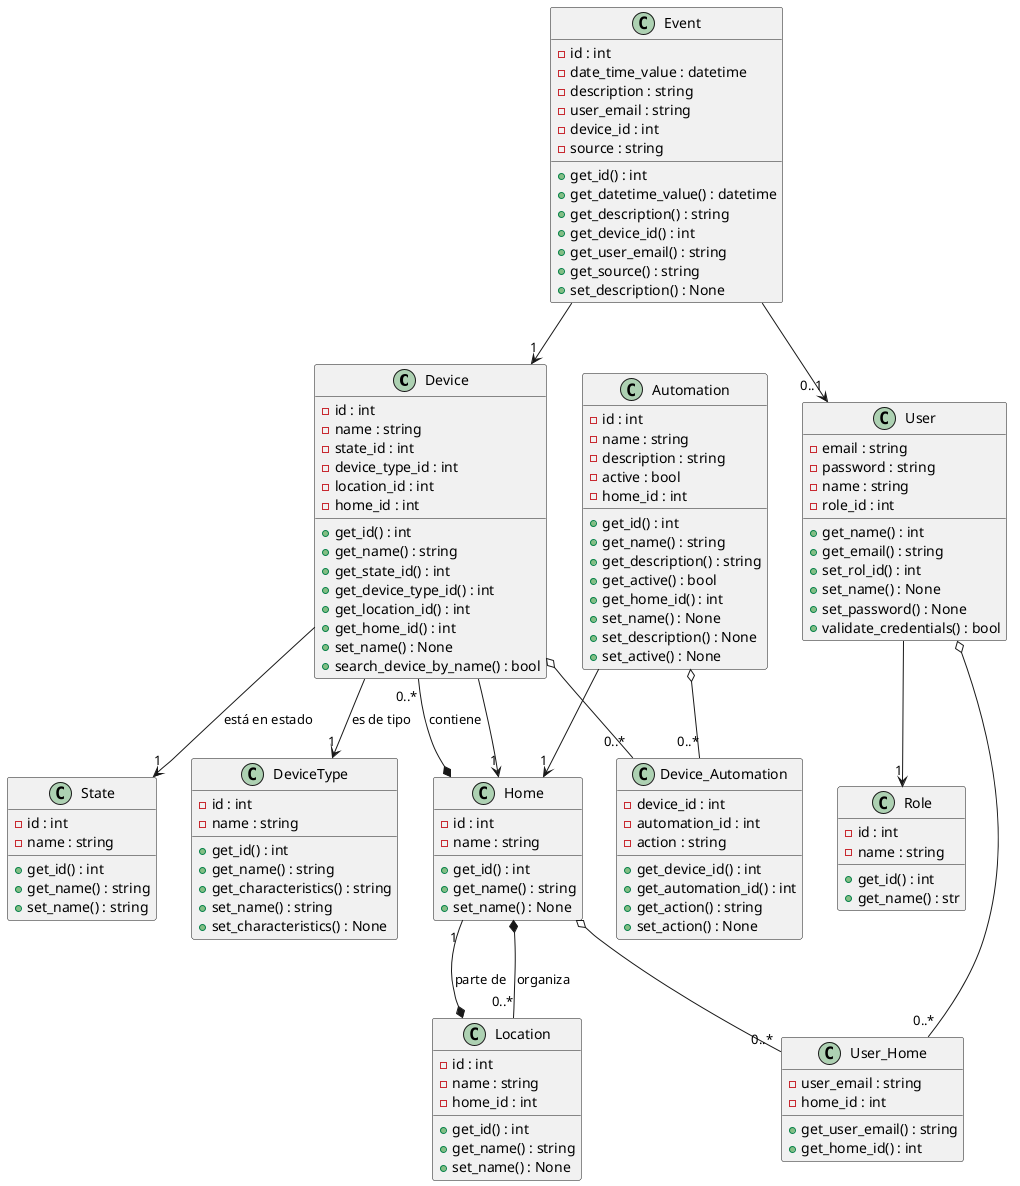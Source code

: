 @startuml SmartHome
' ========================================
'              CLASES
' ========================================

class Device {
    - id : int
    - name : string
    - state_id : int
    - device_type_id : int
    - location_id : int
    - home_id : int

    + get_id() : int
    + get_name() : string
    + get_state_id() : int
    + get_device_type_id() : int
    + get_location_id() : int
    + get_home_id() : int
    + set_name() : None
    + search_device_by_name() : bool
}

class State {
    - id : int
    - name : string

    + get_id() : int
    + get_name() : string
    + set_name() : string
}

class DeviceType {
    - id : int
    - name : string
    
    + get_id() : int
    + get_name() : string
    + get_characteristics() : string
    + set_name() : string
    + set_characteristics() : None
}

class Location {
    - id : int
    - name : string
    - home_id : int

    + get_id() : int
    + get_name() : string
    + set_name() : None
}

class Home {
    -  id : int
    -  name : string

    + get_id() : int
    + get_name() : string
    + set_name() : None
}

class User {
    - email : string
    - password : string
    - name : string
    - role_id : int

    + get_name() : int
    + get_email() : string
    + set_rol_id() : int
    + set_name() : None
    + set_password() : None
    + validate_credentials() : bool
}

class Role {
    - id : int
    - name : string

    + get_id() : int
    + get_name() : str
   
}

class User_Home {
    - user_email : string
    - home_id : int
    
    + get_user_email() : string
    + get_home_id() : int
}

class Automation {
    - id : int
    - name : string
    - description : string
    - active : bool
    - home_id : int
  
    + get_id() : int
    + get_name() : string
    + get_description() : string
    + get_active() : bool
    + get_home_id() : int
    + set_name() : None
    + set_description() : None
    + set_active() : None
}

class Device_Automation {
    - device_id : int
    - automation_id : int
    - action : string

    + get_device_id() : int
    + get_automation_id() : int
    + get_action() : string
    + set_action() : None
}

class Event {
    - id : int
    - date_time_value : datetime
    - description : string
    - user_email : string
    - device_id : int
    - source : string

    + get_id() : int
    + get_datetime_value() : datetime
    + get_description() : string
    + get_device_id() : int
    + get_user_email() : string
    + get_source() : string
    + set_description() : None

}

' ========================================
'           RELACIONES UML
' ========================================

' --- Composición: Home contiene Devices y Locations ---
Home *-- "0..*" Device : contiene
Home *-- "0..*" Location : organiza

' --- Asociación: Device definido por un tipo y estado ---
Device --> "1" DeviceType : es de tipo
Device --> "1" State : está en estado

' --- Composición: Location pertenece a Home ---
Location *-- "1" Home : parte de

' --- Asociación: Device pertenece a Home ---
Device --> "1" Home

' --- Asociación: User tiene un Rol ---
User --> "1" Role

' --- Agregación: User y Home unidos por User_Home ---
User o-- "0..*" User_Home
Home o-- "0..*" User_Home

' --- Asociación: Automation pertenece a un Home ---
Automation --> "1" Home

' --- Asociación: Device y Automation unidos por Device_Automation ---
Device o-- "0..*" Device_Automation
Automation o-- "0..*" Device_Automation

' --- Asociación: Event ligado a Device y User ---
Event --> "1" Device
Event --> "0..1" User

@enduml

